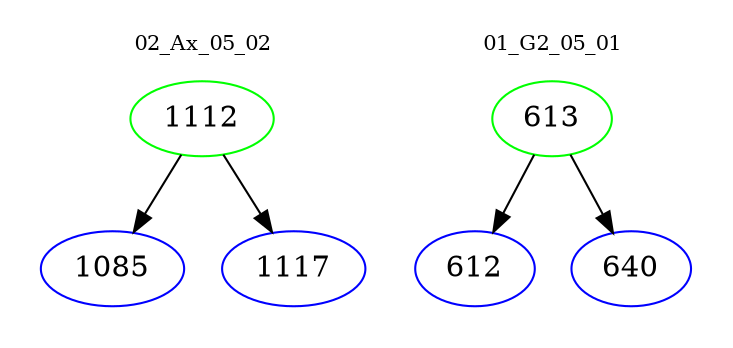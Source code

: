 digraph{
subgraph cluster_0 {
color = white
label = "02_Ax_05_02";
fontsize=10;
T0_1112 [label="1112", color="green"]
T0_1112 -> T0_1085 [color="black"]
T0_1085 [label="1085", color="blue"]
T0_1112 -> T0_1117 [color="black"]
T0_1117 [label="1117", color="blue"]
}
subgraph cluster_1 {
color = white
label = "01_G2_05_01";
fontsize=10;
T1_613 [label="613", color="green"]
T1_613 -> T1_612 [color="black"]
T1_612 [label="612", color="blue"]
T1_613 -> T1_640 [color="black"]
T1_640 [label="640", color="blue"]
}
}
